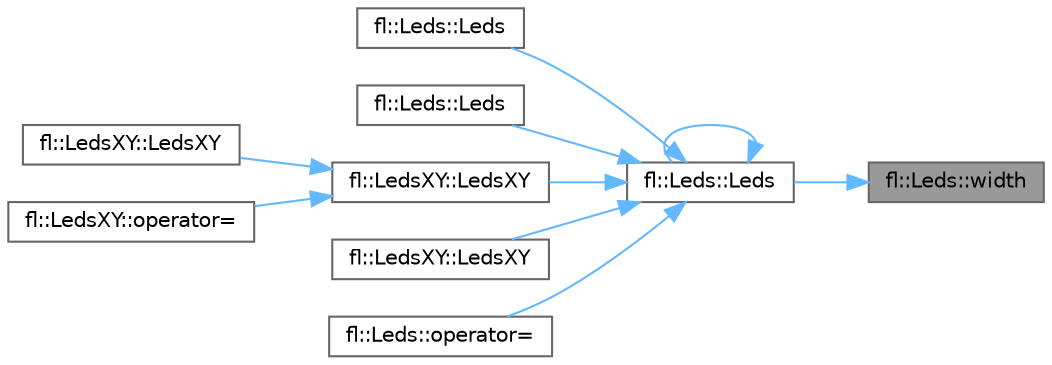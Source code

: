 digraph "fl::Leds::width"
{
 // INTERACTIVE_SVG=YES
 // LATEX_PDF_SIZE
  bgcolor="transparent";
  edge [fontname=Helvetica,fontsize=10,labelfontname=Helvetica,labelfontsize=10];
  node [fontname=Helvetica,fontsize=10,shape=box,height=0.2,width=0.4];
  rankdir="RL";
  Node1 [id="Node000001",label="fl::Leds::width",height=0.2,width=0.4,color="gray40", fillcolor="grey60", style="filled", fontcolor="black",tooltip=" "];
  Node1 -> Node2 [id="edge1_Node000001_Node000002",dir="back",color="steelblue1",style="solid",tooltip=" "];
  Node2 [id="Node000002",label="fl::Leds::Leds",height=0.2,width=0.4,color="grey40", fillcolor="white", style="filled",URL="$d9/d06/classfl_1_1_leds_a64241f66833329dd674e709ca88e4862.html#a64241f66833329dd674e709ca88e4862",tooltip=" "];
  Node2 -> Node3 [id="edge2_Node000002_Node000003",dir="back",color="steelblue1",style="solid",tooltip=" "];
  Node3 [id="Node000003",label="fl::Leds::Leds",height=0.2,width=0.4,color="grey40", fillcolor="white", style="filled",URL="$d9/d06/classfl_1_1_leds_ada73678aa330fe8bf79b2e6cd62a73fa.html#ada73678aa330fe8bf79b2e6cd62a73fa",tooltip=" "];
  Node2 -> Node2 [id="edge3_Node000002_Node000002",dir="back",color="steelblue1",style="solid",tooltip=" "];
  Node2 -> Node4 [id="edge4_Node000002_Node000004",dir="back",color="steelblue1",style="solid",tooltip=" "];
  Node4 [id="Node000004",label="fl::Leds::Leds",height=0.2,width=0.4,color="grey40", fillcolor="white", style="filled",URL="$d9/d06/classfl_1_1_leds_a18da2f3a67902953f9a627b6d3e37a23.html#a18da2f3a67902953f9a627b6d3e37a23",tooltip=" "];
  Node2 -> Node5 [id="edge5_Node000002_Node000005",dir="back",color="steelblue1",style="solid",tooltip=" "];
  Node5 [id="Node000005",label="fl::LedsXY::LedsXY",height=0.2,width=0.4,color="grey40", fillcolor="white", style="filled",URL="$de/d43/classfl_1_1_leds_x_y_a98f1bd907fac08a8b8ac0bc32c60d55a.html#a98f1bd907fac08a8b8ac0bc32c60d55a",tooltip=" "];
  Node5 -> Node6 [id="edge6_Node000005_Node000006",dir="back",color="steelblue1",style="solid",tooltip=" "];
  Node6 [id="Node000006",label="fl::LedsXY::LedsXY",height=0.2,width=0.4,color="grey40", fillcolor="white", style="filled",URL="$de/d43/classfl_1_1_leds_x_y_a4a811ddcacd0432e21496cd7c7487b4c.html#a4a811ddcacd0432e21496cd7c7487b4c",tooltip=" "];
  Node5 -> Node7 [id="edge7_Node000005_Node000007",dir="back",color="steelblue1",style="solid",tooltip=" "];
  Node7 [id="Node000007",label="fl::LedsXY::operator=",height=0.2,width=0.4,color="grey40", fillcolor="white", style="filled",URL="$de/d43/classfl_1_1_leds_x_y_ae6de58fa76101b7c2cd6770aa33d8eb2.html#ae6de58fa76101b7c2cd6770aa33d8eb2",tooltip=" "];
  Node2 -> Node8 [id="edge8_Node000002_Node000008",dir="back",color="steelblue1",style="solid",tooltip=" "];
  Node8 [id="Node000008",label="fl::LedsXY::LedsXY",height=0.2,width=0.4,color="grey40", fillcolor="white", style="filled",URL="$de/d43/classfl_1_1_leds_x_y_a2bb8fe14e5d1adf03dc75c8cb19ddcea.html#a2bb8fe14e5d1adf03dc75c8cb19ddcea",tooltip=" "];
  Node2 -> Node9 [id="edge9_Node000002_Node000009",dir="back",color="steelblue1",style="solid",tooltip=" "];
  Node9 [id="Node000009",label="fl::Leds::operator=",height=0.2,width=0.4,color="grey40", fillcolor="white", style="filled",URL="$d9/d06/classfl_1_1_leds_ab4b5edc0740cf4adf87d77af65e96e30.html#ab4b5edc0740cf4adf87d77af65e96e30",tooltip=" "];
}
